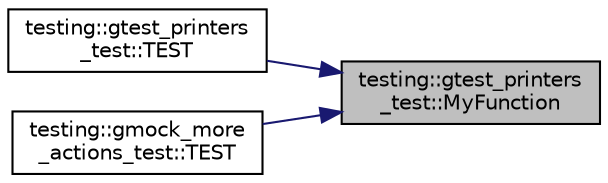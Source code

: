 digraph "testing::gtest_printers_test::MyFunction"
{
 // LATEX_PDF_SIZE
  bgcolor="transparent";
  edge [fontname="Helvetica",fontsize="10",labelfontname="Helvetica",labelfontsize="10"];
  node [fontname="Helvetica",fontsize="10",shape=record];
  rankdir="RL";
  Node1 [label="testing::gtest_printers\l_test::MyFunction",height=0.2,width=0.4,color="black", fillcolor="grey75", style="filled", fontcolor="black",tooltip=" "];
  Node1 -> Node2 [dir="back",color="midnightblue",fontsize="10",style="solid",fontname="Helvetica"];
  Node2 [label="testing::gtest_printers\l_test::TEST",height=0.2,width=0.4,color="black",URL="$namespacetesting_1_1gtest__printers__test.html#aa3cb60cf6f3a4a0cd7d9873cd597ffd8",tooltip=" "];
  Node1 -> Node3 [dir="back",color="midnightblue",fontsize="10",style="solid",fontname="Helvetica"];
  Node3 [label="testing::gmock_more\l_actions_test::TEST",height=0.2,width=0.4,color="black",URL="$namespacetesting_1_1gmock__more__actions__test.html#aacf568e3d16b210aa2316ccc2cb6b22d",tooltip=" "];
}
